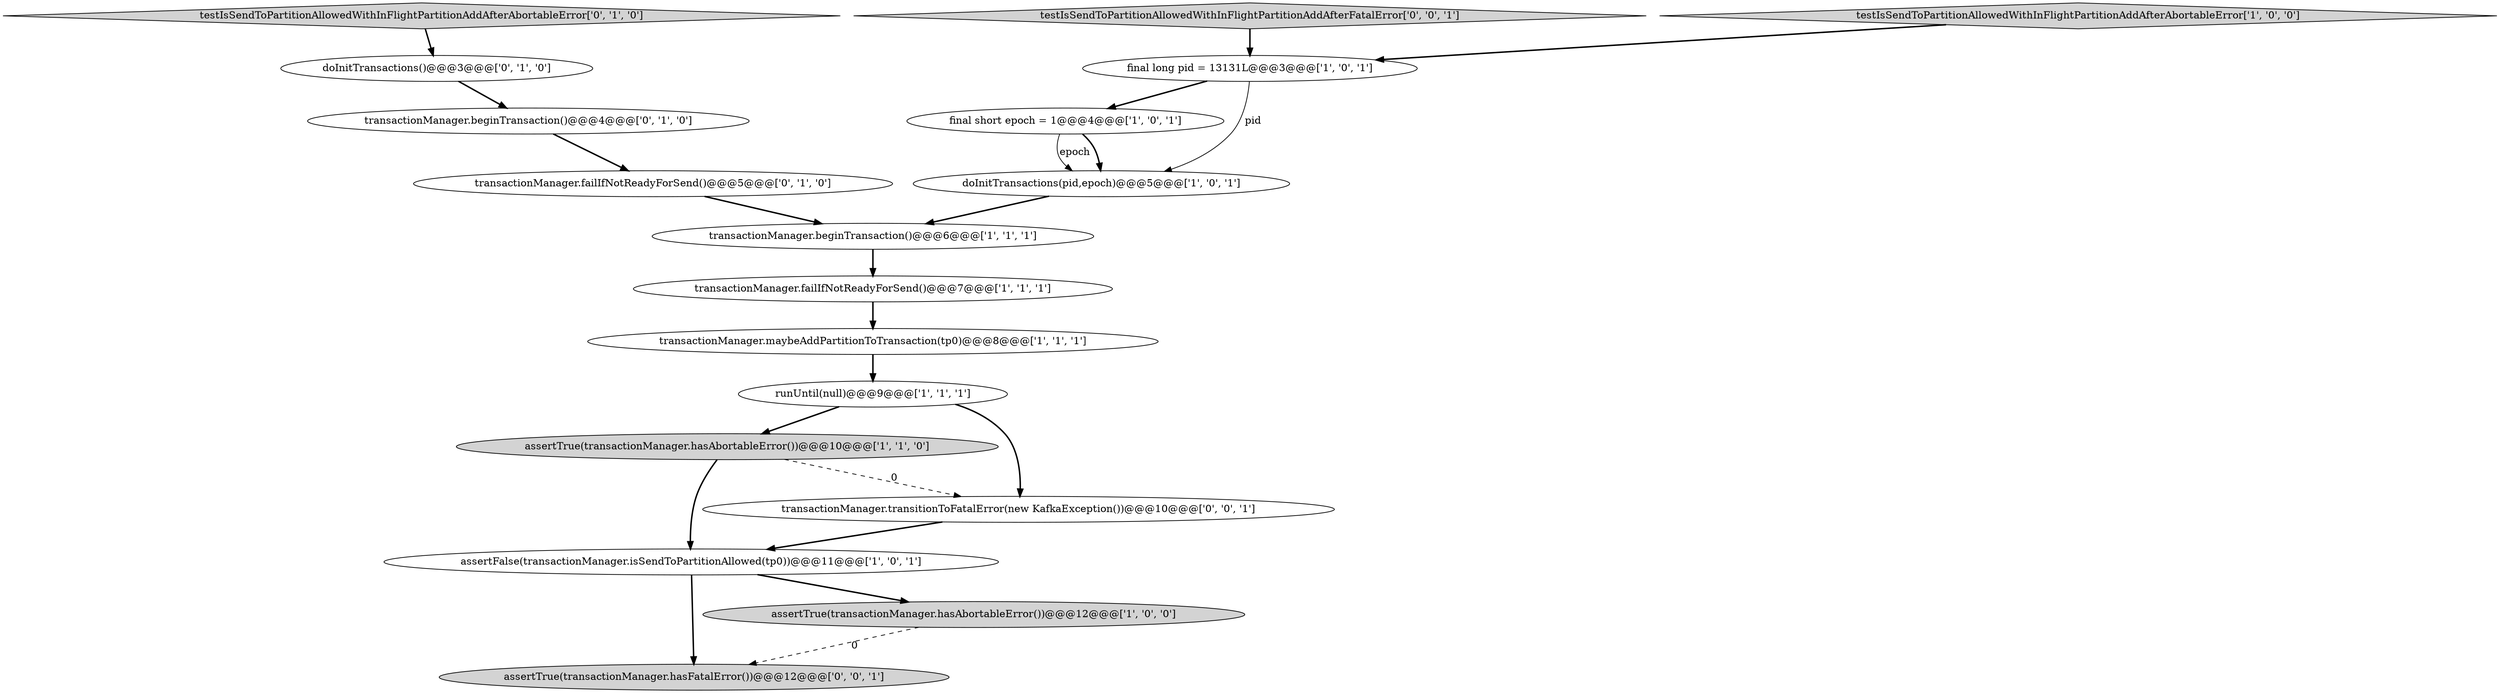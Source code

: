 digraph {
9 [style = filled, label = "assertTrue(transactionManager.hasAbortableError())@@@10@@@['1', '1', '0']", fillcolor = lightgray, shape = ellipse image = "AAA0AAABBB1BBB"];
14 [style = filled, label = "testIsSendToPartitionAllowedWithInFlightPartitionAddAfterAbortableError['0', '1', '0']", fillcolor = lightgray, shape = diamond image = "AAA0AAABBB2BBB"];
15 [style = filled, label = "testIsSendToPartitionAllowedWithInFlightPartitionAddAfterFatalError['0', '0', '1']", fillcolor = lightgray, shape = diamond image = "AAA0AAABBB3BBB"];
3 [style = filled, label = "transactionManager.beginTransaction()@@@6@@@['1', '1', '1']", fillcolor = white, shape = ellipse image = "AAA0AAABBB1BBB"];
12 [style = filled, label = "transactionManager.failIfNotReadyForSend()@@@5@@@['0', '1', '0']", fillcolor = white, shape = ellipse image = "AAA0AAABBB2BBB"];
10 [style = filled, label = "doInitTransactions(pid,epoch)@@@5@@@['1', '0', '1']", fillcolor = white, shape = ellipse image = "AAA0AAABBB1BBB"];
16 [style = filled, label = "assertTrue(transactionManager.hasFatalError())@@@12@@@['0', '0', '1']", fillcolor = lightgray, shape = ellipse image = "AAA0AAABBB3BBB"];
13 [style = filled, label = "transactionManager.beginTransaction()@@@4@@@['0', '1', '0']", fillcolor = white, shape = ellipse image = "AAA0AAABBB2BBB"];
2 [style = filled, label = "final long pid = 13131L@@@3@@@['1', '0', '1']", fillcolor = white, shape = ellipse image = "AAA0AAABBB1BBB"];
5 [style = filled, label = "runUntil(null)@@@9@@@['1', '1', '1']", fillcolor = white, shape = ellipse image = "AAA0AAABBB1BBB"];
17 [style = filled, label = "transactionManager.transitionToFatalError(new KafkaException())@@@10@@@['0', '0', '1']", fillcolor = white, shape = ellipse image = "AAA0AAABBB3BBB"];
8 [style = filled, label = "assertTrue(transactionManager.hasAbortableError())@@@12@@@['1', '0', '0']", fillcolor = lightgray, shape = ellipse image = "AAA0AAABBB1BBB"];
0 [style = filled, label = "final short epoch = 1@@@4@@@['1', '0', '1']", fillcolor = white, shape = ellipse image = "AAA0AAABBB1BBB"];
1 [style = filled, label = "transactionManager.failIfNotReadyForSend()@@@7@@@['1', '1', '1']", fillcolor = white, shape = ellipse image = "AAA0AAABBB1BBB"];
4 [style = filled, label = "testIsSendToPartitionAllowedWithInFlightPartitionAddAfterAbortableError['1', '0', '0']", fillcolor = lightgray, shape = diamond image = "AAA0AAABBB1BBB"];
7 [style = filled, label = "assertFalse(transactionManager.isSendToPartitionAllowed(tp0))@@@11@@@['1', '0', '1']", fillcolor = white, shape = ellipse image = "AAA0AAABBB1BBB"];
11 [style = filled, label = "doInitTransactions()@@@3@@@['0', '1', '0']", fillcolor = white, shape = ellipse image = "AAA0AAABBB2BBB"];
6 [style = filled, label = "transactionManager.maybeAddPartitionToTransaction(tp0)@@@8@@@['1', '1', '1']", fillcolor = white, shape = ellipse image = "AAA0AAABBB1BBB"];
15->2 [style = bold, label=""];
8->16 [style = dashed, label="0"];
3->1 [style = bold, label=""];
5->9 [style = bold, label=""];
10->3 [style = bold, label=""];
4->2 [style = bold, label=""];
9->7 [style = bold, label=""];
7->8 [style = bold, label=""];
5->17 [style = bold, label=""];
17->7 [style = bold, label=""];
6->5 [style = bold, label=""];
0->10 [style = bold, label=""];
2->0 [style = bold, label=""];
1->6 [style = bold, label=""];
13->12 [style = bold, label=""];
0->10 [style = solid, label="epoch"];
9->17 [style = dashed, label="0"];
11->13 [style = bold, label=""];
7->16 [style = bold, label=""];
12->3 [style = bold, label=""];
14->11 [style = bold, label=""];
2->10 [style = solid, label="pid"];
}

